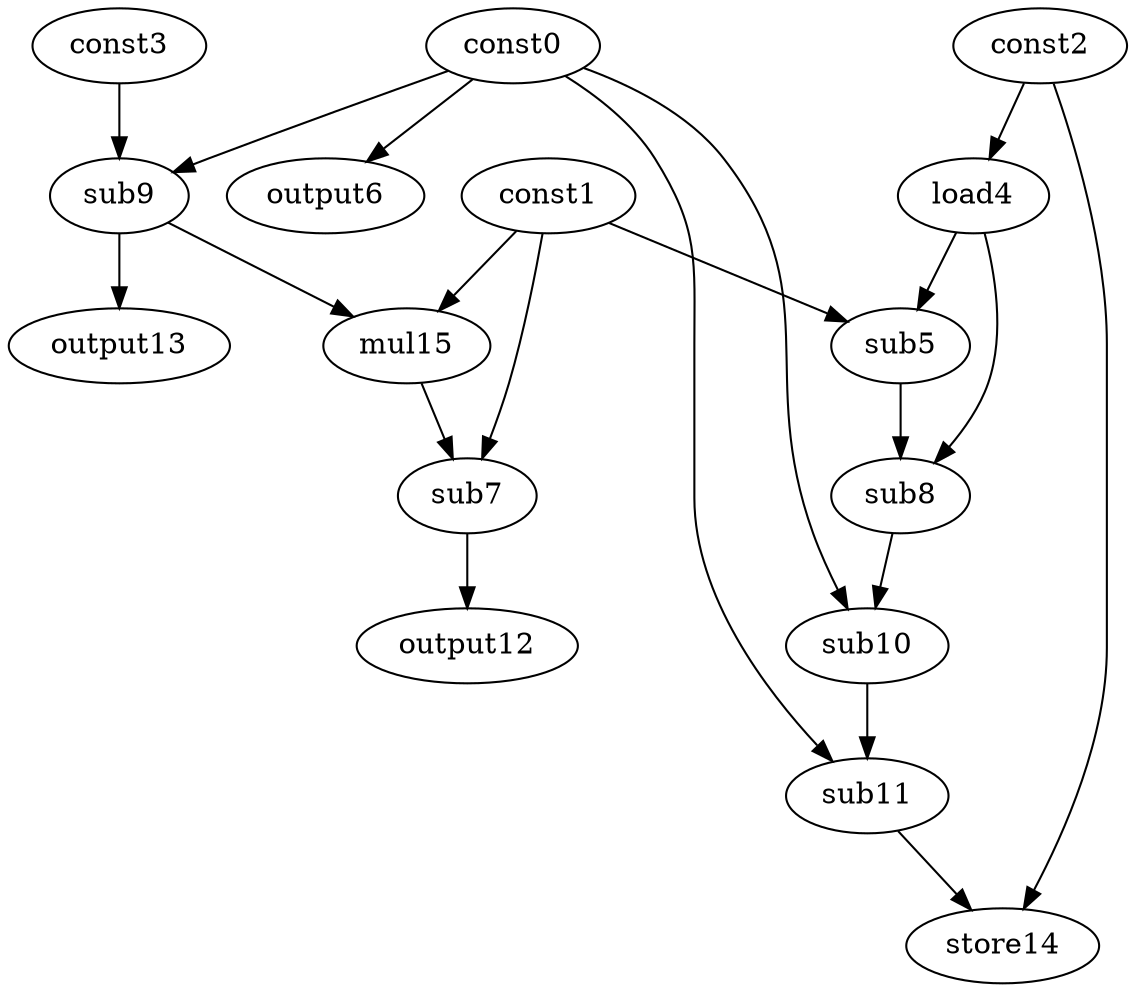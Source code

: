 digraph G { 
const0[opcode=const]; 
const1[opcode=const]; 
const2[opcode=const]; 
const3[opcode=const]; 
load4[opcode=load]; 
sub5[opcode=sub]; 
output6[opcode=output]; 
sub7[opcode=sub]; 
sub8[opcode=sub]; 
sub9[opcode=sub]; 
sub10[opcode=sub]; 
sub11[opcode=sub]; 
output12[opcode=output]; 
output13[opcode=output]; 
store14[opcode=store]; 
mul15[opcode=mul]; 
const2->load4[operand=0];
const0->output6[operand=0];
const0->sub9[operand=0];
const3->sub9[operand=1];
const1->sub5[operand=0];
load4->sub5[operand=1];
sub9->output13[operand=0];
const1->mul15[operand=0];
sub9->mul15[operand=1];
const1->sub7[operand=0];
mul15->sub7[operand=1];
load4->sub8[operand=0];
sub5->sub8[operand=1];
const0->sub10[operand=0];
sub8->sub10[operand=1];
sub7->output12[operand=0];
const0->sub11[operand=0];
sub10->sub11[operand=1];
const2->store14[operand=0];
sub11->store14[operand=1];
}
